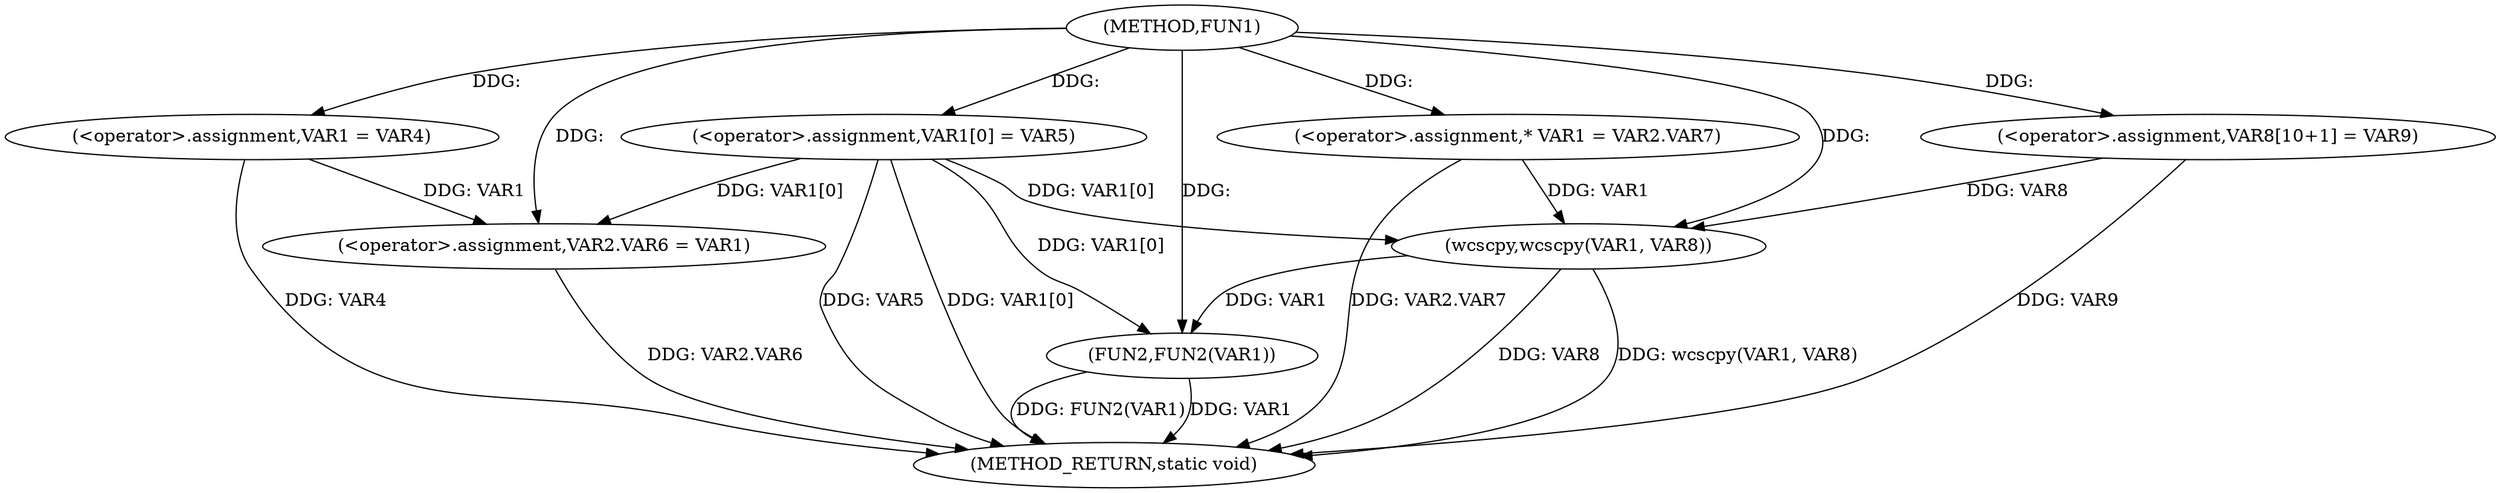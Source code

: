 digraph FUN1 {  
"1000100" [label = "(METHOD,FUN1)" ]
"1000136" [label = "(METHOD_RETURN,static void)" ]
"1000106" [label = "(<operator>.assignment,VAR1 = VAR4)" ]
"1000109" [label = "(<operator>.assignment,VAR1[0] = VAR5)" ]
"1000114" [label = "(<operator>.assignment,VAR2.VAR6 = VAR1)" ]
"1000121" [label = "(<operator>.assignment,* VAR1 = VAR2.VAR7)" ]
"1000128" [label = "(<operator>.assignment,VAR8[10+1] = VAR9)" ]
"1000131" [label = "(wcscpy,wcscpy(VAR1, VAR8))" ]
"1000134" [label = "(FUN2,FUN2(VAR1))" ]
  "1000128" -> "1000136"  [ label = "DDG: VAR9"] 
  "1000106" -> "1000136"  [ label = "DDG: VAR4"] 
  "1000121" -> "1000136"  [ label = "DDG: VAR2.VAR7"] 
  "1000134" -> "1000136"  [ label = "DDG: FUN2(VAR1)"] 
  "1000131" -> "1000136"  [ label = "DDG: VAR8"] 
  "1000131" -> "1000136"  [ label = "DDG: wcscpy(VAR1, VAR8)"] 
  "1000114" -> "1000136"  [ label = "DDG: VAR2.VAR6"] 
  "1000134" -> "1000136"  [ label = "DDG: VAR1"] 
  "1000109" -> "1000136"  [ label = "DDG: VAR5"] 
  "1000109" -> "1000136"  [ label = "DDG: VAR1[0]"] 
  "1000100" -> "1000106"  [ label = "DDG: "] 
  "1000100" -> "1000109"  [ label = "DDG: "] 
  "1000106" -> "1000114"  [ label = "DDG: VAR1"] 
  "1000109" -> "1000114"  [ label = "DDG: VAR1[0]"] 
  "1000100" -> "1000114"  [ label = "DDG: "] 
  "1000100" -> "1000121"  [ label = "DDG: "] 
  "1000100" -> "1000128"  [ label = "DDG: "] 
  "1000109" -> "1000131"  [ label = "DDG: VAR1[0]"] 
  "1000121" -> "1000131"  [ label = "DDG: VAR1"] 
  "1000100" -> "1000131"  [ label = "DDG: "] 
  "1000128" -> "1000131"  [ label = "DDG: VAR8"] 
  "1000131" -> "1000134"  [ label = "DDG: VAR1"] 
  "1000109" -> "1000134"  [ label = "DDG: VAR1[0]"] 
  "1000100" -> "1000134"  [ label = "DDG: "] 
}
